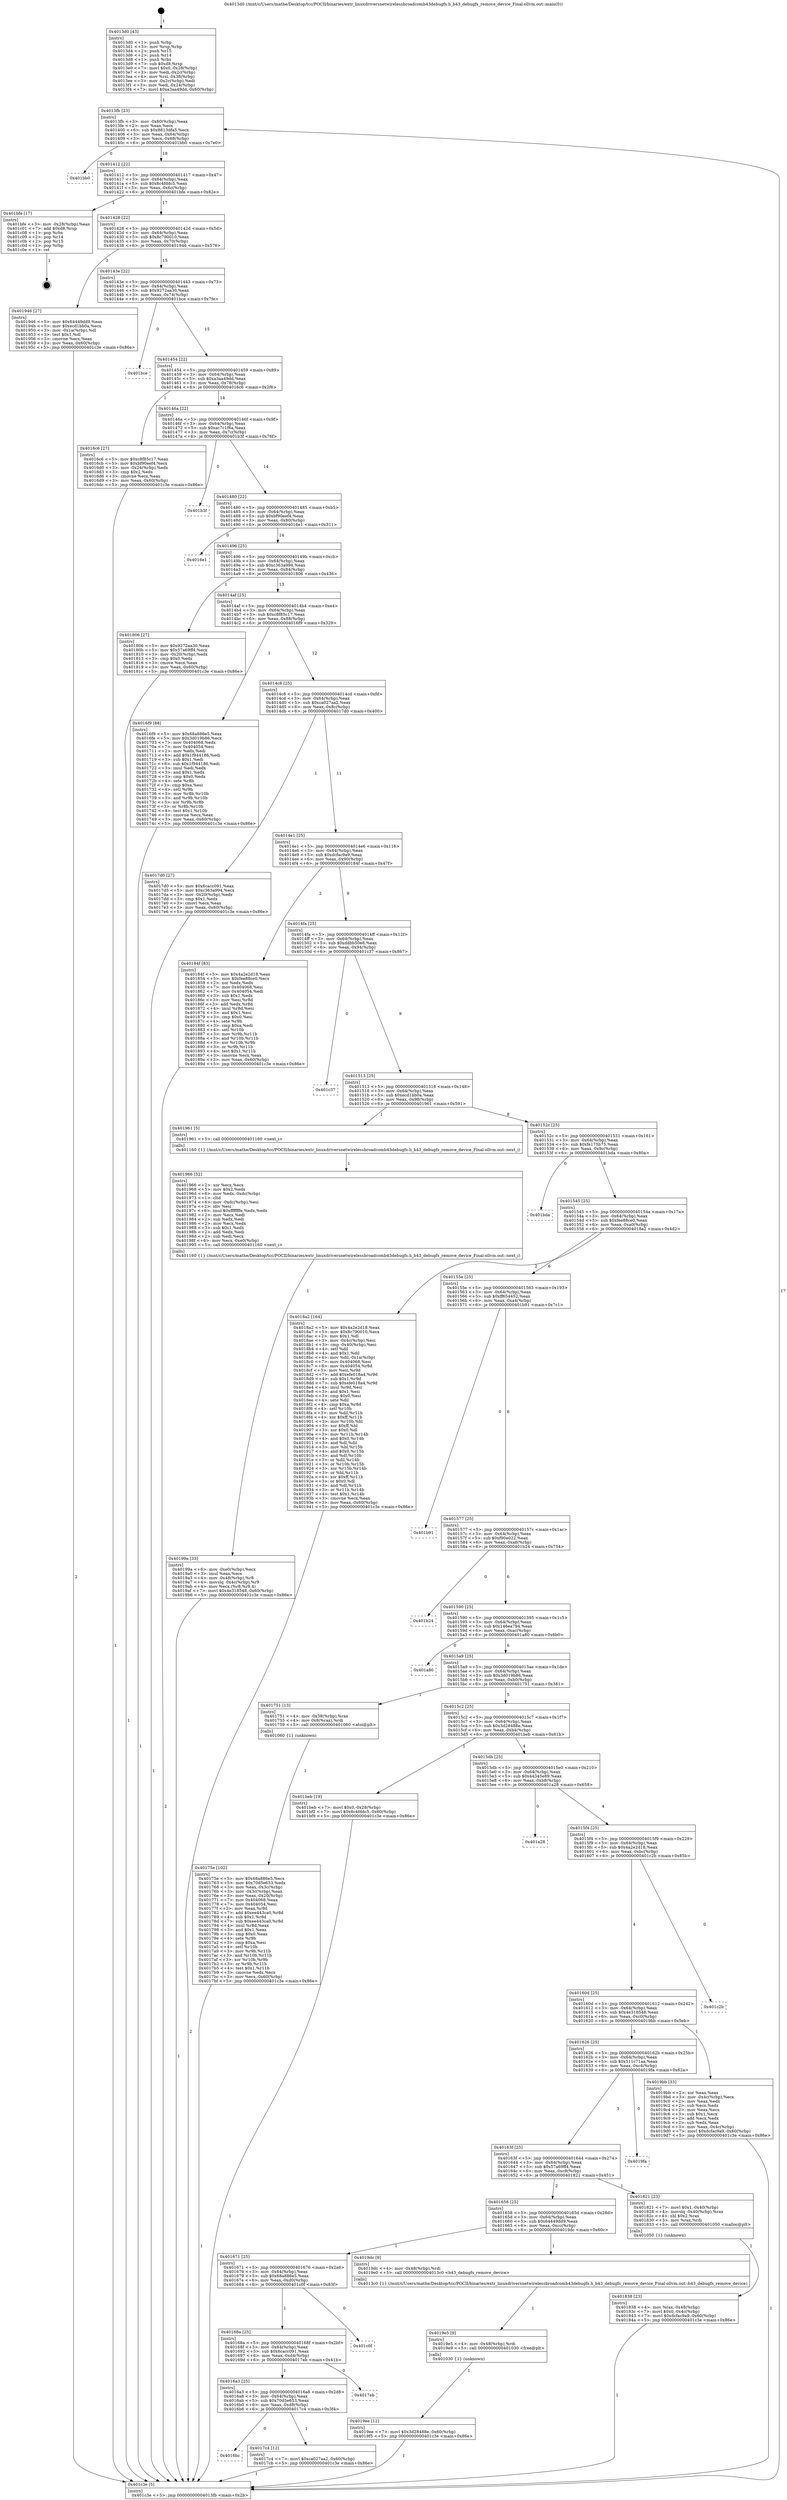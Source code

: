 digraph "0x4013d0" {
  label = "0x4013d0 (/mnt/c/Users/mathe/Desktop/tcc/POCII/binaries/extr_linuxdriversnetwirelessbroadcomb43debugfs.h_b43_debugfs_remove_device_Final-ollvm.out::main(0))"
  labelloc = "t"
  node[shape=record]

  Entry [label="",width=0.3,height=0.3,shape=circle,fillcolor=black,style=filled]
  "0x4013fb" [label="{
     0x4013fb [23]\l
     | [instrs]\l
     &nbsp;&nbsp;0x4013fb \<+3\>: mov -0x60(%rbp),%eax\l
     &nbsp;&nbsp;0x4013fe \<+2\>: mov %eax,%ecx\l
     &nbsp;&nbsp;0x401400 \<+6\>: sub $0x8813dfa5,%ecx\l
     &nbsp;&nbsp;0x401406 \<+3\>: mov %eax,-0x64(%rbp)\l
     &nbsp;&nbsp;0x401409 \<+3\>: mov %ecx,-0x68(%rbp)\l
     &nbsp;&nbsp;0x40140c \<+6\>: je 0000000000401bb0 \<main+0x7e0\>\l
  }"]
  "0x401bb0" [label="{
     0x401bb0\l
  }", style=dashed]
  "0x401412" [label="{
     0x401412 [22]\l
     | [instrs]\l
     &nbsp;&nbsp;0x401412 \<+5\>: jmp 0000000000401417 \<main+0x47\>\l
     &nbsp;&nbsp;0x401417 \<+3\>: mov -0x64(%rbp),%eax\l
     &nbsp;&nbsp;0x40141a \<+5\>: sub $0x8c4fddc5,%eax\l
     &nbsp;&nbsp;0x40141f \<+3\>: mov %eax,-0x6c(%rbp)\l
     &nbsp;&nbsp;0x401422 \<+6\>: je 0000000000401bfe \<main+0x82e\>\l
  }"]
  Exit [label="",width=0.3,height=0.3,shape=circle,fillcolor=black,style=filled,peripheries=2]
  "0x401bfe" [label="{
     0x401bfe [17]\l
     | [instrs]\l
     &nbsp;&nbsp;0x401bfe \<+3\>: mov -0x28(%rbp),%eax\l
     &nbsp;&nbsp;0x401c01 \<+7\>: add $0xd8,%rsp\l
     &nbsp;&nbsp;0x401c08 \<+1\>: pop %rbx\l
     &nbsp;&nbsp;0x401c09 \<+2\>: pop %r14\l
     &nbsp;&nbsp;0x401c0b \<+2\>: pop %r15\l
     &nbsp;&nbsp;0x401c0d \<+1\>: pop %rbp\l
     &nbsp;&nbsp;0x401c0e \<+1\>: ret\l
  }"]
  "0x401428" [label="{
     0x401428 [22]\l
     | [instrs]\l
     &nbsp;&nbsp;0x401428 \<+5\>: jmp 000000000040142d \<main+0x5d\>\l
     &nbsp;&nbsp;0x40142d \<+3\>: mov -0x64(%rbp),%eax\l
     &nbsp;&nbsp;0x401430 \<+5\>: sub $0x8c790010,%eax\l
     &nbsp;&nbsp;0x401435 \<+3\>: mov %eax,-0x70(%rbp)\l
     &nbsp;&nbsp;0x401438 \<+6\>: je 0000000000401946 \<main+0x576\>\l
  }"]
  "0x4019ee" [label="{
     0x4019ee [12]\l
     | [instrs]\l
     &nbsp;&nbsp;0x4019ee \<+7\>: movl $0x3d28488e,-0x60(%rbp)\l
     &nbsp;&nbsp;0x4019f5 \<+5\>: jmp 0000000000401c3e \<main+0x86e\>\l
  }"]
  "0x401946" [label="{
     0x401946 [27]\l
     | [instrs]\l
     &nbsp;&nbsp;0x401946 \<+5\>: mov $0x64449dd9,%eax\l
     &nbsp;&nbsp;0x40194b \<+5\>: mov $0xecd1bb0a,%ecx\l
     &nbsp;&nbsp;0x401950 \<+3\>: mov -0x1a(%rbp),%dl\l
     &nbsp;&nbsp;0x401953 \<+3\>: test $0x1,%dl\l
     &nbsp;&nbsp;0x401956 \<+3\>: cmovne %ecx,%eax\l
     &nbsp;&nbsp;0x401959 \<+3\>: mov %eax,-0x60(%rbp)\l
     &nbsp;&nbsp;0x40195c \<+5\>: jmp 0000000000401c3e \<main+0x86e\>\l
  }"]
  "0x40143e" [label="{
     0x40143e [22]\l
     | [instrs]\l
     &nbsp;&nbsp;0x40143e \<+5\>: jmp 0000000000401443 \<main+0x73\>\l
     &nbsp;&nbsp;0x401443 \<+3\>: mov -0x64(%rbp),%eax\l
     &nbsp;&nbsp;0x401446 \<+5\>: sub $0x9272aa30,%eax\l
     &nbsp;&nbsp;0x40144b \<+3\>: mov %eax,-0x74(%rbp)\l
     &nbsp;&nbsp;0x40144e \<+6\>: je 0000000000401bce \<main+0x7fe\>\l
  }"]
  "0x4019e5" [label="{
     0x4019e5 [9]\l
     | [instrs]\l
     &nbsp;&nbsp;0x4019e5 \<+4\>: mov -0x48(%rbp),%rdi\l
     &nbsp;&nbsp;0x4019e9 \<+5\>: call 0000000000401030 \<free@plt\>\l
     | [calls]\l
     &nbsp;&nbsp;0x401030 \{1\} (unknown)\l
  }"]
  "0x401bce" [label="{
     0x401bce\l
  }", style=dashed]
  "0x401454" [label="{
     0x401454 [22]\l
     | [instrs]\l
     &nbsp;&nbsp;0x401454 \<+5\>: jmp 0000000000401459 \<main+0x89\>\l
     &nbsp;&nbsp;0x401459 \<+3\>: mov -0x64(%rbp),%eax\l
     &nbsp;&nbsp;0x40145c \<+5\>: sub $0xa3aa49dd,%eax\l
     &nbsp;&nbsp;0x401461 \<+3\>: mov %eax,-0x78(%rbp)\l
     &nbsp;&nbsp;0x401464 \<+6\>: je 00000000004016c6 \<main+0x2f6\>\l
  }"]
  "0x40199a" [label="{
     0x40199a [33]\l
     | [instrs]\l
     &nbsp;&nbsp;0x40199a \<+6\>: mov -0xe0(%rbp),%ecx\l
     &nbsp;&nbsp;0x4019a0 \<+3\>: imul %eax,%ecx\l
     &nbsp;&nbsp;0x4019a3 \<+4\>: mov -0x48(%rbp),%r8\l
     &nbsp;&nbsp;0x4019a7 \<+4\>: movslq -0x4c(%rbp),%r9\l
     &nbsp;&nbsp;0x4019ab \<+4\>: mov %ecx,(%r8,%r9,4)\l
     &nbsp;&nbsp;0x4019af \<+7\>: movl $0x4e318548,-0x60(%rbp)\l
     &nbsp;&nbsp;0x4019b6 \<+5\>: jmp 0000000000401c3e \<main+0x86e\>\l
  }"]
  "0x4016c6" [label="{
     0x4016c6 [27]\l
     | [instrs]\l
     &nbsp;&nbsp;0x4016c6 \<+5\>: mov $0xc8f85c17,%eax\l
     &nbsp;&nbsp;0x4016cb \<+5\>: mov $0xbf90eef4,%ecx\l
     &nbsp;&nbsp;0x4016d0 \<+3\>: mov -0x24(%rbp),%edx\l
     &nbsp;&nbsp;0x4016d3 \<+3\>: cmp $0x2,%edx\l
     &nbsp;&nbsp;0x4016d6 \<+3\>: cmovne %ecx,%eax\l
     &nbsp;&nbsp;0x4016d9 \<+3\>: mov %eax,-0x60(%rbp)\l
     &nbsp;&nbsp;0x4016dc \<+5\>: jmp 0000000000401c3e \<main+0x86e\>\l
  }"]
  "0x40146a" [label="{
     0x40146a [22]\l
     | [instrs]\l
     &nbsp;&nbsp;0x40146a \<+5\>: jmp 000000000040146f \<main+0x9f\>\l
     &nbsp;&nbsp;0x40146f \<+3\>: mov -0x64(%rbp),%eax\l
     &nbsp;&nbsp;0x401472 \<+5\>: sub $0xac7c1f6a,%eax\l
     &nbsp;&nbsp;0x401477 \<+3\>: mov %eax,-0x7c(%rbp)\l
     &nbsp;&nbsp;0x40147a \<+6\>: je 0000000000401b3f \<main+0x76f\>\l
  }"]
  "0x401c3e" [label="{
     0x401c3e [5]\l
     | [instrs]\l
     &nbsp;&nbsp;0x401c3e \<+5\>: jmp 00000000004013fb \<main+0x2b\>\l
  }"]
  "0x4013d0" [label="{
     0x4013d0 [43]\l
     | [instrs]\l
     &nbsp;&nbsp;0x4013d0 \<+1\>: push %rbp\l
     &nbsp;&nbsp;0x4013d1 \<+3\>: mov %rsp,%rbp\l
     &nbsp;&nbsp;0x4013d4 \<+2\>: push %r15\l
     &nbsp;&nbsp;0x4013d6 \<+2\>: push %r14\l
     &nbsp;&nbsp;0x4013d8 \<+1\>: push %rbx\l
     &nbsp;&nbsp;0x4013d9 \<+7\>: sub $0xd8,%rsp\l
     &nbsp;&nbsp;0x4013e0 \<+7\>: movl $0x0,-0x28(%rbp)\l
     &nbsp;&nbsp;0x4013e7 \<+3\>: mov %edi,-0x2c(%rbp)\l
     &nbsp;&nbsp;0x4013ea \<+4\>: mov %rsi,-0x38(%rbp)\l
     &nbsp;&nbsp;0x4013ee \<+3\>: mov -0x2c(%rbp),%edi\l
     &nbsp;&nbsp;0x4013f1 \<+3\>: mov %edi,-0x24(%rbp)\l
     &nbsp;&nbsp;0x4013f4 \<+7\>: movl $0xa3aa49dd,-0x60(%rbp)\l
  }"]
  "0x401966" [label="{
     0x401966 [52]\l
     | [instrs]\l
     &nbsp;&nbsp;0x401966 \<+2\>: xor %ecx,%ecx\l
     &nbsp;&nbsp;0x401968 \<+5\>: mov $0x2,%edx\l
     &nbsp;&nbsp;0x40196d \<+6\>: mov %edx,-0xdc(%rbp)\l
     &nbsp;&nbsp;0x401973 \<+1\>: cltd\l
     &nbsp;&nbsp;0x401974 \<+6\>: mov -0xdc(%rbp),%esi\l
     &nbsp;&nbsp;0x40197a \<+2\>: idiv %esi\l
     &nbsp;&nbsp;0x40197c \<+6\>: imul $0xfffffffe,%edx,%edx\l
     &nbsp;&nbsp;0x401982 \<+2\>: mov %ecx,%edi\l
     &nbsp;&nbsp;0x401984 \<+2\>: sub %edx,%edi\l
     &nbsp;&nbsp;0x401986 \<+2\>: mov %ecx,%edx\l
     &nbsp;&nbsp;0x401988 \<+3\>: sub $0x1,%edx\l
     &nbsp;&nbsp;0x40198b \<+2\>: add %edx,%edi\l
     &nbsp;&nbsp;0x40198d \<+2\>: sub %edi,%ecx\l
     &nbsp;&nbsp;0x40198f \<+6\>: mov %ecx,-0xe0(%rbp)\l
     &nbsp;&nbsp;0x401995 \<+5\>: call 0000000000401160 \<next_i\>\l
     | [calls]\l
     &nbsp;&nbsp;0x401160 \{1\} (/mnt/c/Users/mathe/Desktop/tcc/POCII/binaries/extr_linuxdriversnetwirelessbroadcomb43debugfs.h_b43_debugfs_remove_device_Final-ollvm.out::next_i)\l
  }"]
  "0x401b3f" [label="{
     0x401b3f\l
  }", style=dashed]
  "0x401480" [label="{
     0x401480 [22]\l
     | [instrs]\l
     &nbsp;&nbsp;0x401480 \<+5\>: jmp 0000000000401485 \<main+0xb5\>\l
     &nbsp;&nbsp;0x401485 \<+3\>: mov -0x64(%rbp),%eax\l
     &nbsp;&nbsp;0x401488 \<+5\>: sub $0xbf90eef4,%eax\l
     &nbsp;&nbsp;0x40148d \<+3\>: mov %eax,-0x80(%rbp)\l
     &nbsp;&nbsp;0x401490 \<+6\>: je 00000000004016e1 \<main+0x311\>\l
  }"]
  "0x401838" [label="{
     0x401838 [23]\l
     | [instrs]\l
     &nbsp;&nbsp;0x401838 \<+4\>: mov %rax,-0x48(%rbp)\l
     &nbsp;&nbsp;0x40183c \<+7\>: movl $0x0,-0x4c(%rbp)\l
     &nbsp;&nbsp;0x401843 \<+7\>: movl $0xdcfac9a9,-0x60(%rbp)\l
     &nbsp;&nbsp;0x40184a \<+5\>: jmp 0000000000401c3e \<main+0x86e\>\l
  }"]
  "0x4016e1" [label="{
     0x4016e1\l
  }", style=dashed]
  "0x401496" [label="{
     0x401496 [25]\l
     | [instrs]\l
     &nbsp;&nbsp;0x401496 \<+5\>: jmp 000000000040149b \<main+0xcb\>\l
     &nbsp;&nbsp;0x40149b \<+3\>: mov -0x64(%rbp),%eax\l
     &nbsp;&nbsp;0x40149e \<+5\>: sub $0xc363a994,%eax\l
     &nbsp;&nbsp;0x4014a3 \<+6\>: mov %eax,-0x84(%rbp)\l
     &nbsp;&nbsp;0x4014a9 \<+6\>: je 0000000000401806 \<main+0x436\>\l
  }"]
  "0x4016bc" [label="{
     0x4016bc\l
  }", style=dashed]
  "0x401806" [label="{
     0x401806 [27]\l
     | [instrs]\l
     &nbsp;&nbsp;0x401806 \<+5\>: mov $0x9272aa30,%eax\l
     &nbsp;&nbsp;0x40180b \<+5\>: mov $0x57a69ff4,%ecx\l
     &nbsp;&nbsp;0x401810 \<+3\>: mov -0x20(%rbp),%edx\l
     &nbsp;&nbsp;0x401813 \<+3\>: cmp $0x0,%edx\l
     &nbsp;&nbsp;0x401816 \<+3\>: cmove %ecx,%eax\l
     &nbsp;&nbsp;0x401819 \<+3\>: mov %eax,-0x60(%rbp)\l
     &nbsp;&nbsp;0x40181c \<+5\>: jmp 0000000000401c3e \<main+0x86e\>\l
  }"]
  "0x4014af" [label="{
     0x4014af [25]\l
     | [instrs]\l
     &nbsp;&nbsp;0x4014af \<+5\>: jmp 00000000004014b4 \<main+0xe4\>\l
     &nbsp;&nbsp;0x4014b4 \<+3\>: mov -0x64(%rbp),%eax\l
     &nbsp;&nbsp;0x4014b7 \<+5\>: sub $0xc8f85c17,%eax\l
     &nbsp;&nbsp;0x4014bc \<+6\>: mov %eax,-0x88(%rbp)\l
     &nbsp;&nbsp;0x4014c2 \<+6\>: je 00000000004016f9 \<main+0x329\>\l
  }"]
  "0x4017c4" [label="{
     0x4017c4 [12]\l
     | [instrs]\l
     &nbsp;&nbsp;0x4017c4 \<+7\>: movl $0xca027aa2,-0x60(%rbp)\l
     &nbsp;&nbsp;0x4017cb \<+5\>: jmp 0000000000401c3e \<main+0x86e\>\l
  }"]
  "0x4016f9" [label="{
     0x4016f9 [88]\l
     | [instrs]\l
     &nbsp;&nbsp;0x4016f9 \<+5\>: mov $0x68a886e5,%eax\l
     &nbsp;&nbsp;0x4016fe \<+5\>: mov $0x3d019b86,%ecx\l
     &nbsp;&nbsp;0x401703 \<+7\>: mov 0x404068,%edx\l
     &nbsp;&nbsp;0x40170a \<+7\>: mov 0x404054,%esi\l
     &nbsp;&nbsp;0x401711 \<+2\>: mov %edx,%edi\l
     &nbsp;&nbsp;0x401713 \<+6\>: add $0x1f944186,%edi\l
     &nbsp;&nbsp;0x401719 \<+3\>: sub $0x1,%edi\l
     &nbsp;&nbsp;0x40171c \<+6\>: sub $0x1f944186,%edi\l
     &nbsp;&nbsp;0x401722 \<+3\>: imul %edi,%edx\l
     &nbsp;&nbsp;0x401725 \<+3\>: and $0x1,%edx\l
     &nbsp;&nbsp;0x401728 \<+3\>: cmp $0x0,%edx\l
     &nbsp;&nbsp;0x40172b \<+4\>: sete %r8b\l
     &nbsp;&nbsp;0x40172f \<+3\>: cmp $0xa,%esi\l
     &nbsp;&nbsp;0x401732 \<+4\>: setl %r9b\l
     &nbsp;&nbsp;0x401736 \<+3\>: mov %r8b,%r10b\l
     &nbsp;&nbsp;0x401739 \<+3\>: and %r9b,%r10b\l
     &nbsp;&nbsp;0x40173c \<+3\>: xor %r9b,%r8b\l
     &nbsp;&nbsp;0x40173f \<+3\>: or %r8b,%r10b\l
     &nbsp;&nbsp;0x401742 \<+4\>: test $0x1,%r10b\l
     &nbsp;&nbsp;0x401746 \<+3\>: cmovne %ecx,%eax\l
     &nbsp;&nbsp;0x401749 \<+3\>: mov %eax,-0x60(%rbp)\l
     &nbsp;&nbsp;0x40174c \<+5\>: jmp 0000000000401c3e \<main+0x86e\>\l
  }"]
  "0x4014c8" [label="{
     0x4014c8 [25]\l
     | [instrs]\l
     &nbsp;&nbsp;0x4014c8 \<+5\>: jmp 00000000004014cd \<main+0xfd\>\l
     &nbsp;&nbsp;0x4014cd \<+3\>: mov -0x64(%rbp),%eax\l
     &nbsp;&nbsp;0x4014d0 \<+5\>: sub $0xca027aa2,%eax\l
     &nbsp;&nbsp;0x4014d5 \<+6\>: mov %eax,-0x8c(%rbp)\l
     &nbsp;&nbsp;0x4014db \<+6\>: je 00000000004017d0 \<main+0x400\>\l
  }"]
  "0x4016a3" [label="{
     0x4016a3 [25]\l
     | [instrs]\l
     &nbsp;&nbsp;0x4016a3 \<+5\>: jmp 00000000004016a8 \<main+0x2d8\>\l
     &nbsp;&nbsp;0x4016a8 \<+3\>: mov -0x64(%rbp),%eax\l
     &nbsp;&nbsp;0x4016ab \<+5\>: sub $0x70d5e653,%eax\l
     &nbsp;&nbsp;0x4016b0 \<+6\>: mov %eax,-0xd8(%rbp)\l
     &nbsp;&nbsp;0x4016b6 \<+6\>: je 00000000004017c4 \<main+0x3f4\>\l
  }"]
  "0x4017d0" [label="{
     0x4017d0 [27]\l
     | [instrs]\l
     &nbsp;&nbsp;0x4017d0 \<+5\>: mov $0x6cacc091,%eax\l
     &nbsp;&nbsp;0x4017d5 \<+5\>: mov $0xc363a994,%ecx\l
     &nbsp;&nbsp;0x4017da \<+3\>: mov -0x20(%rbp),%edx\l
     &nbsp;&nbsp;0x4017dd \<+3\>: cmp $0x1,%edx\l
     &nbsp;&nbsp;0x4017e0 \<+3\>: cmovl %ecx,%eax\l
     &nbsp;&nbsp;0x4017e3 \<+3\>: mov %eax,-0x60(%rbp)\l
     &nbsp;&nbsp;0x4017e6 \<+5\>: jmp 0000000000401c3e \<main+0x86e\>\l
  }"]
  "0x4014e1" [label="{
     0x4014e1 [25]\l
     | [instrs]\l
     &nbsp;&nbsp;0x4014e1 \<+5\>: jmp 00000000004014e6 \<main+0x116\>\l
     &nbsp;&nbsp;0x4014e6 \<+3\>: mov -0x64(%rbp),%eax\l
     &nbsp;&nbsp;0x4014e9 \<+5\>: sub $0xdcfac9a9,%eax\l
     &nbsp;&nbsp;0x4014ee \<+6\>: mov %eax,-0x90(%rbp)\l
     &nbsp;&nbsp;0x4014f4 \<+6\>: je 000000000040184f \<main+0x47f\>\l
  }"]
  "0x4017eb" [label="{
     0x4017eb\l
  }", style=dashed]
  "0x40184f" [label="{
     0x40184f [83]\l
     | [instrs]\l
     &nbsp;&nbsp;0x40184f \<+5\>: mov $0x4a2e2d18,%eax\l
     &nbsp;&nbsp;0x401854 \<+5\>: mov $0xfee88ce0,%ecx\l
     &nbsp;&nbsp;0x401859 \<+2\>: xor %edx,%edx\l
     &nbsp;&nbsp;0x40185b \<+7\>: mov 0x404068,%esi\l
     &nbsp;&nbsp;0x401862 \<+7\>: mov 0x404054,%edi\l
     &nbsp;&nbsp;0x401869 \<+3\>: sub $0x1,%edx\l
     &nbsp;&nbsp;0x40186c \<+3\>: mov %esi,%r8d\l
     &nbsp;&nbsp;0x40186f \<+3\>: add %edx,%r8d\l
     &nbsp;&nbsp;0x401872 \<+4\>: imul %r8d,%esi\l
     &nbsp;&nbsp;0x401876 \<+3\>: and $0x1,%esi\l
     &nbsp;&nbsp;0x401879 \<+3\>: cmp $0x0,%esi\l
     &nbsp;&nbsp;0x40187c \<+4\>: sete %r9b\l
     &nbsp;&nbsp;0x401880 \<+3\>: cmp $0xa,%edi\l
     &nbsp;&nbsp;0x401883 \<+4\>: setl %r10b\l
     &nbsp;&nbsp;0x401887 \<+3\>: mov %r9b,%r11b\l
     &nbsp;&nbsp;0x40188a \<+3\>: and %r10b,%r11b\l
     &nbsp;&nbsp;0x40188d \<+3\>: xor %r10b,%r9b\l
     &nbsp;&nbsp;0x401890 \<+3\>: or %r9b,%r11b\l
     &nbsp;&nbsp;0x401893 \<+4\>: test $0x1,%r11b\l
     &nbsp;&nbsp;0x401897 \<+3\>: cmovne %ecx,%eax\l
     &nbsp;&nbsp;0x40189a \<+3\>: mov %eax,-0x60(%rbp)\l
     &nbsp;&nbsp;0x40189d \<+5\>: jmp 0000000000401c3e \<main+0x86e\>\l
  }"]
  "0x4014fa" [label="{
     0x4014fa [25]\l
     | [instrs]\l
     &nbsp;&nbsp;0x4014fa \<+5\>: jmp 00000000004014ff \<main+0x12f\>\l
     &nbsp;&nbsp;0x4014ff \<+3\>: mov -0x64(%rbp),%eax\l
     &nbsp;&nbsp;0x401502 \<+5\>: sub $0xddbb50e8,%eax\l
     &nbsp;&nbsp;0x401507 \<+6\>: mov %eax,-0x94(%rbp)\l
     &nbsp;&nbsp;0x40150d \<+6\>: je 0000000000401c37 \<main+0x867\>\l
  }"]
  "0x40168a" [label="{
     0x40168a [25]\l
     | [instrs]\l
     &nbsp;&nbsp;0x40168a \<+5\>: jmp 000000000040168f \<main+0x2bf\>\l
     &nbsp;&nbsp;0x40168f \<+3\>: mov -0x64(%rbp),%eax\l
     &nbsp;&nbsp;0x401692 \<+5\>: sub $0x6cacc091,%eax\l
     &nbsp;&nbsp;0x401697 \<+6\>: mov %eax,-0xd4(%rbp)\l
     &nbsp;&nbsp;0x40169d \<+6\>: je 00000000004017eb \<main+0x41b\>\l
  }"]
  "0x401c37" [label="{
     0x401c37\l
  }", style=dashed]
  "0x401513" [label="{
     0x401513 [25]\l
     | [instrs]\l
     &nbsp;&nbsp;0x401513 \<+5\>: jmp 0000000000401518 \<main+0x148\>\l
     &nbsp;&nbsp;0x401518 \<+3\>: mov -0x64(%rbp),%eax\l
     &nbsp;&nbsp;0x40151b \<+5\>: sub $0xecd1bb0a,%eax\l
     &nbsp;&nbsp;0x401520 \<+6\>: mov %eax,-0x98(%rbp)\l
     &nbsp;&nbsp;0x401526 \<+6\>: je 0000000000401961 \<main+0x591\>\l
  }"]
  "0x401c0f" [label="{
     0x401c0f\l
  }", style=dashed]
  "0x401961" [label="{
     0x401961 [5]\l
     | [instrs]\l
     &nbsp;&nbsp;0x401961 \<+5\>: call 0000000000401160 \<next_i\>\l
     | [calls]\l
     &nbsp;&nbsp;0x401160 \{1\} (/mnt/c/Users/mathe/Desktop/tcc/POCII/binaries/extr_linuxdriversnetwirelessbroadcomb43debugfs.h_b43_debugfs_remove_device_Final-ollvm.out::next_i)\l
  }"]
  "0x40152c" [label="{
     0x40152c [25]\l
     | [instrs]\l
     &nbsp;&nbsp;0x40152c \<+5\>: jmp 0000000000401531 \<main+0x161\>\l
     &nbsp;&nbsp;0x401531 \<+3\>: mov -0x64(%rbp),%eax\l
     &nbsp;&nbsp;0x401534 \<+5\>: sub $0xfe175b75,%eax\l
     &nbsp;&nbsp;0x401539 \<+6\>: mov %eax,-0x9c(%rbp)\l
     &nbsp;&nbsp;0x40153f \<+6\>: je 0000000000401bda \<main+0x80a\>\l
  }"]
  "0x401671" [label="{
     0x401671 [25]\l
     | [instrs]\l
     &nbsp;&nbsp;0x401671 \<+5\>: jmp 0000000000401676 \<main+0x2a6\>\l
     &nbsp;&nbsp;0x401676 \<+3\>: mov -0x64(%rbp),%eax\l
     &nbsp;&nbsp;0x401679 \<+5\>: sub $0x68a886e5,%eax\l
     &nbsp;&nbsp;0x40167e \<+6\>: mov %eax,-0xd0(%rbp)\l
     &nbsp;&nbsp;0x401684 \<+6\>: je 0000000000401c0f \<main+0x83f\>\l
  }"]
  "0x401bda" [label="{
     0x401bda\l
  }", style=dashed]
  "0x401545" [label="{
     0x401545 [25]\l
     | [instrs]\l
     &nbsp;&nbsp;0x401545 \<+5\>: jmp 000000000040154a \<main+0x17a\>\l
     &nbsp;&nbsp;0x40154a \<+3\>: mov -0x64(%rbp),%eax\l
     &nbsp;&nbsp;0x40154d \<+5\>: sub $0xfee88ce0,%eax\l
     &nbsp;&nbsp;0x401552 \<+6\>: mov %eax,-0xa0(%rbp)\l
     &nbsp;&nbsp;0x401558 \<+6\>: je 00000000004018a2 \<main+0x4d2\>\l
  }"]
  "0x4019dc" [label="{
     0x4019dc [9]\l
     | [instrs]\l
     &nbsp;&nbsp;0x4019dc \<+4\>: mov -0x48(%rbp),%rdi\l
     &nbsp;&nbsp;0x4019e0 \<+5\>: call 00000000004013c0 \<b43_debugfs_remove_device\>\l
     | [calls]\l
     &nbsp;&nbsp;0x4013c0 \{1\} (/mnt/c/Users/mathe/Desktop/tcc/POCII/binaries/extr_linuxdriversnetwirelessbroadcomb43debugfs.h_b43_debugfs_remove_device_Final-ollvm.out::b43_debugfs_remove_device)\l
  }"]
  "0x4018a2" [label="{
     0x4018a2 [164]\l
     | [instrs]\l
     &nbsp;&nbsp;0x4018a2 \<+5\>: mov $0x4a2e2d18,%eax\l
     &nbsp;&nbsp;0x4018a7 \<+5\>: mov $0x8c790010,%ecx\l
     &nbsp;&nbsp;0x4018ac \<+2\>: mov $0x1,%dl\l
     &nbsp;&nbsp;0x4018ae \<+3\>: mov -0x4c(%rbp),%esi\l
     &nbsp;&nbsp;0x4018b1 \<+3\>: cmp -0x40(%rbp),%esi\l
     &nbsp;&nbsp;0x4018b4 \<+4\>: setl %dil\l
     &nbsp;&nbsp;0x4018b8 \<+4\>: and $0x1,%dil\l
     &nbsp;&nbsp;0x4018bc \<+4\>: mov %dil,-0x1a(%rbp)\l
     &nbsp;&nbsp;0x4018c0 \<+7\>: mov 0x404068,%esi\l
     &nbsp;&nbsp;0x4018c7 \<+8\>: mov 0x404054,%r8d\l
     &nbsp;&nbsp;0x4018cf \<+3\>: mov %esi,%r9d\l
     &nbsp;&nbsp;0x4018d2 \<+7\>: add $0xefe018a4,%r9d\l
     &nbsp;&nbsp;0x4018d9 \<+4\>: sub $0x1,%r9d\l
     &nbsp;&nbsp;0x4018dd \<+7\>: sub $0xefe018a4,%r9d\l
     &nbsp;&nbsp;0x4018e4 \<+4\>: imul %r9d,%esi\l
     &nbsp;&nbsp;0x4018e8 \<+3\>: and $0x1,%esi\l
     &nbsp;&nbsp;0x4018eb \<+3\>: cmp $0x0,%esi\l
     &nbsp;&nbsp;0x4018ee \<+4\>: sete %dil\l
     &nbsp;&nbsp;0x4018f2 \<+4\>: cmp $0xa,%r8d\l
     &nbsp;&nbsp;0x4018f6 \<+4\>: setl %r10b\l
     &nbsp;&nbsp;0x4018fa \<+3\>: mov %dil,%r11b\l
     &nbsp;&nbsp;0x4018fd \<+4\>: xor $0xff,%r11b\l
     &nbsp;&nbsp;0x401901 \<+3\>: mov %r10b,%bl\l
     &nbsp;&nbsp;0x401904 \<+3\>: xor $0xff,%bl\l
     &nbsp;&nbsp;0x401907 \<+3\>: xor $0x0,%dl\l
     &nbsp;&nbsp;0x40190a \<+3\>: mov %r11b,%r14b\l
     &nbsp;&nbsp;0x40190d \<+4\>: and $0x0,%r14b\l
     &nbsp;&nbsp;0x401911 \<+3\>: and %dl,%dil\l
     &nbsp;&nbsp;0x401914 \<+3\>: mov %bl,%r15b\l
     &nbsp;&nbsp;0x401917 \<+4\>: and $0x0,%r15b\l
     &nbsp;&nbsp;0x40191b \<+3\>: and %dl,%r10b\l
     &nbsp;&nbsp;0x40191e \<+3\>: or %dil,%r14b\l
     &nbsp;&nbsp;0x401921 \<+3\>: or %r10b,%r15b\l
     &nbsp;&nbsp;0x401924 \<+3\>: xor %r15b,%r14b\l
     &nbsp;&nbsp;0x401927 \<+3\>: or %bl,%r11b\l
     &nbsp;&nbsp;0x40192a \<+4\>: xor $0xff,%r11b\l
     &nbsp;&nbsp;0x40192e \<+3\>: or $0x0,%dl\l
     &nbsp;&nbsp;0x401931 \<+3\>: and %dl,%r11b\l
     &nbsp;&nbsp;0x401934 \<+3\>: or %r11b,%r14b\l
     &nbsp;&nbsp;0x401937 \<+4\>: test $0x1,%r14b\l
     &nbsp;&nbsp;0x40193b \<+3\>: cmovne %ecx,%eax\l
     &nbsp;&nbsp;0x40193e \<+3\>: mov %eax,-0x60(%rbp)\l
     &nbsp;&nbsp;0x401941 \<+5\>: jmp 0000000000401c3e \<main+0x86e\>\l
  }"]
  "0x40155e" [label="{
     0x40155e [25]\l
     | [instrs]\l
     &nbsp;&nbsp;0x40155e \<+5\>: jmp 0000000000401563 \<main+0x193\>\l
     &nbsp;&nbsp;0x401563 \<+3\>: mov -0x64(%rbp),%eax\l
     &nbsp;&nbsp;0x401566 \<+5\>: sub $0xff654452,%eax\l
     &nbsp;&nbsp;0x40156b \<+6\>: mov %eax,-0xa4(%rbp)\l
     &nbsp;&nbsp;0x401571 \<+6\>: je 0000000000401b91 \<main+0x7c1\>\l
  }"]
  "0x401658" [label="{
     0x401658 [25]\l
     | [instrs]\l
     &nbsp;&nbsp;0x401658 \<+5\>: jmp 000000000040165d \<main+0x28d\>\l
     &nbsp;&nbsp;0x40165d \<+3\>: mov -0x64(%rbp),%eax\l
     &nbsp;&nbsp;0x401660 \<+5\>: sub $0x64449dd9,%eax\l
     &nbsp;&nbsp;0x401665 \<+6\>: mov %eax,-0xcc(%rbp)\l
     &nbsp;&nbsp;0x40166b \<+6\>: je 00000000004019dc \<main+0x60c\>\l
  }"]
  "0x401b91" [label="{
     0x401b91\l
  }", style=dashed]
  "0x401577" [label="{
     0x401577 [25]\l
     | [instrs]\l
     &nbsp;&nbsp;0x401577 \<+5\>: jmp 000000000040157c \<main+0x1ac\>\l
     &nbsp;&nbsp;0x40157c \<+3\>: mov -0x64(%rbp),%eax\l
     &nbsp;&nbsp;0x40157f \<+5\>: sub $0xf90e022,%eax\l
     &nbsp;&nbsp;0x401584 \<+6\>: mov %eax,-0xa8(%rbp)\l
     &nbsp;&nbsp;0x40158a \<+6\>: je 0000000000401b24 \<main+0x754\>\l
  }"]
  "0x401821" [label="{
     0x401821 [23]\l
     | [instrs]\l
     &nbsp;&nbsp;0x401821 \<+7\>: movl $0x1,-0x40(%rbp)\l
     &nbsp;&nbsp;0x401828 \<+4\>: movslq -0x40(%rbp),%rax\l
     &nbsp;&nbsp;0x40182c \<+4\>: shl $0x2,%rax\l
     &nbsp;&nbsp;0x401830 \<+3\>: mov %rax,%rdi\l
     &nbsp;&nbsp;0x401833 \<+5\>: call 0000000000401050 \<malloc@plt\>\l
     | [calls]\l
     &nbsp;&nbsp;0x401050 \{1\} (unknown)\l
  }"]
  "0x401b24" [label="{
     0x401b24\l
  }", style=dashed]
  "0x401590" [label="{
     0x401590 [25]\l
     | [instrs]\l
     &nbsp;&nbsp;0x401590 \<+5\>: jmp 0000000000401595 \<main+0x1c5\>\l
     &nbsp;&nbsp;0x401595 \<+3\>: mov -0x64(%rbp),%eax\l
     &nbsp;&nbsp;0x401598 \<+5\>: sub $0x146ea794,%eax\l
     &nbsp;&nbsp;0x40159d \<+6\>: mov %eax,-0xac(%rbp)\l
     &nbsp;&nbsp;0x4015a3 \<+6\>: je 0000000000401a80 \<main+0x6b0\>\l
  }"]
  "0x40163f" [label="{
     0x40163f [25]\l
     | [instrs]\l
     &nbsp;&nbsp;0x40163f \<+5\>: jmp 0000000000401644 \<main+0x274\>\l
     &nbsp;&nbsp;0x401644 \<+3\>: mov -0x64(%rbp),%eax\l
     &nbsp;&nbsp;0x401647 \<+5\>: sub $0x57a69ff4,%eax\l
     &nbsp;&nbsp;0x40164c \<+6\>: mov %eax,-0xc8(%rbp)\l
     &nbsp;&nbsp;0x401652 \<+6\>: je 0000000000401821 \<main+0x451\>\l
  }"]
  "0x401a80" [label="{
     0x401a80\l
  }", style=dashed]
  "0x4015a9" [label="{
     0x4015a9 [25]\l
     | [instrs]\l
     &nbsp;&nbsp;0x4015a9 \<+5\>: jmp 00000000004015ae \<main+0x1de\>\l
     &nbsp;&nbsp;0x4015ae \<+3\>: mov -0x64(%rbp),%eax\l
     &nbsp;&nbsp;0x4015b1 \<+5\>: sub $0x3d019b86,%eax\l
     &nbsp;&nbsp;0x4015b6 \<+6\>: mov %eax,-0xb0(%rbp)\l
     &nbsp;&nbsp;0x4015bc \<+6\>: je 0000000000401751 \<main+0x381\>\l
  }"]
  "0x4019fa" [label="{
     0x4019fa\l
  }", style=dashed]
  "0x401751" [label="{
     0x401751 [13]\l
     | [instrs]\l
     &nbsp;&nbsp;0x401751 \<+4\>: mov -0x38(%rbp),%rax\l
     &nbsp;&nbsp;0x401755 \<+4\>: mov 0x8(%rax),%rdi\l
     &nbsp;&nbsp;0x401759 \<+5\>: call 0000000000401060 \<atoi@plt\>\l
     | [calls]\l
     &nbsp;&nbsp;0x401060 \{1\} (unknown)\l
  }"]
  "0x4015c2" [label="{
     0x4015c2 [25]\l
     | [instrs]\l
     &nbsp;&nbsp;0x4015c2 \<+5\>: jmp 00000000004015c7 \<main+0x1f7\>\l
     &nbsp;&nbsp;0x4015c7 \<+3\>: mov -0x64(%rbp),%eax\l
     &nbsp;&nbsp;0x4015ca \<+5\>: sub $0x3d28488e,%eax\l
     &nbsp;&nbsp;0x4015cf \<+6\>: mov %eax,-0xb4(%rbp)\l
     &nbsp;&nbsp;0x4015d5 \<+6\>: je 0000000000401beb \<main+0x81b\>\l
  }"]
  "0x40175e" [label="{
     0x40175e [102]\l
     | [instrs]\l
     &nbsp;&nbsp;0x40175e \<+5\>: mov $0x68a886e5,%ecx\l
     &nbsp;&nbsp;0x401763 \<+5\>: mov $0x70d5e653,%edx\l
     &nbsp;&nbsp;0x401768 \<+3\>: mov %eax,-0x3c(%rbp)\l
     &nbsp;&nbsp;0x40176b \<+3\>: mov -0x3c(%rbp),%eax\l
     &nbsp;&nbsp;0x40176e \<+3\>: mov %eax,-0x20(%rbp)\l
     &nbsp;&nbsp;0x401771 \<+7\>: mov 0x404068,%eax\l
     &nbsp;&nbsp;0x401778 \<+7\>: mov 0x404054,%esi\l
     &nbsp;&nbsp;0x40177f \<+3\>: mov %eax,%r8d\l
     &nbsp;&nbsp;0x401782 \<+7\>: add $0xee443ca0,%r8d\l
     &nbsp;&nbsp;0x401789 \<+4\>: sub $0x1,%r8d\l
     &nbsp;&nbsp;0x40178d \<+7\>: sub $0xee443ca0,%r8d\l
     &nbsp;&nbsp;0x401794 \<+4\>: imul %r8d,%eax\l
     &nbsp;&nbsp;0x401798 \<+3\>: and $0x1,%eax\l
     &nbsp;&nbsp;0x40179b \<+3\>: cmp $0x0,%eax\l
     &nbsp;&nbsp;0x40179e \<+4\>: sete %r9b\l
     &nbsp;&nbsp;0x4017a2 \<+3\>: cmp $0xa,%esi\l
     &nbsp;&nbsp;0x4017a5 \<+4\>: setl %r10b\l
     &nbsp;&nbsp;0x4017a9 \<+3\>: mov %r9b,%r11b\l
     &nbsp;&nbsp;0x4017ac \<+3\>: and %r10b,%r11b\l
     &nbsp;&nbsp;0x4017af \<+3\>: xor %r10b,%r9b\l
     &nbsp;&nbsp;0x4017b2 \<+3\>: or %r9b,%r11b\l
     &nbsp;&nbsp;0x4017b5 \<+4\>: test $0x1,%r11b\l
     &nbsp;&nbsp;0x4017b9 \<+3\>: cmovne %edx,%ecx\l
     &nbsp;&nbsp;0x4017bc \<+3\>: mov %ecx,-0x60(%rbp)\l
     &nbsp;&nbsp;0x4017bf \<+5\>: jmp 0000000000401c3e \<main+0x86e\>\l
  }"]
  "0x401626" [label="{
     0x401626 [25]\l
     | [instrs]\l
     &nbsp;&nbsp;0x401626 \<+5\>: jmp 000000000040162b \<main+0x25b\>\l
     &nbsp;&nbsp;0x40162b \<+3\>: mov -0x64(%rbp),%eax\l
     &nbsp;&nbsp;0x40162e \<+5\>: sub $0x511c71aa,%eax\l
     &nbsp;&nbsp;0x401633 \<+6\>: mov %eax,-0xc4(%rbp)\l
     &nbsp;&nbsp;0x401639 \<+6\>: je 00000000004019fa \<main+0x62a\>\l
  }"]
  "0x401beb" [label="{
     0x401beb [19]\l
     | [instrs]\l
     &nbsp;&nbsp;0x401beb \<+7\>: movl $0x0,-0x28(%rbp)\l
     &nbsp;&nbsp;0x401bf2 \<+7\>: movl $0x8c4fddc5,-0x60(%rbp)\l
     &nbsp;&nbsp;0x401bf9 \<+5\>: jmp 0000000000401c3e \<main+0x86e\>\l
  }"]
  "0x4015db" [label="{
     0x4015db [25]\l
     | [instrs]\l
     &nbsp;&nbsp;0x4015db \<+5\>: jmp 00000000004015e0 \<main+0x210\>\l
     &nbsp;&nbsp;0x4015e0 \<+3\>: mov -0x64(%rbp),%eax\l
     &nbsp;&nbsp;0x4015e3 \<+5\>: sub $0x44345e89,%eax\l
     &nbsp;&nbsp;0x4015e8 \<+6\>: mov %eax,-0xb8(%rbp)\l
     &nbsp;&nbsp;0x4015ee \<+6\>: je 0000000000401a28 \<main+0x658\>\l
  }"]
  "0x4019bb" [label="{
     0x4019bb [33]\l
     | [instrs]\l
     &nbsp;&nbsp;0x4019bb \<+2\>: xor %eax,%eax\l
     &nbsp;&nbsp;0x4019bd \<+3\>: mov -0x4c(%rbp),%ecx\l
     &nbsp;&nbsp;0x4019c0 \<+2\>: mov %eax,%edx\l
     &nbsp;&nbsp;0x4019c2 \<+2\>: sub %ecx,%edx\l
     &nbsp;&nbsp;0x4019c4 \<+2\>: mov %eax,%ecx\l
     &nbsp;&nbsp;0x4019c6 \<+3\>: sub $0x1,%ecx\l
     &nbsp;&nbsp;0x4019c9 \<+2\>: add %ecx,%edx\l
     &nbsp;&nbsp;0x4019cb \<+2\>: sub %edx,%eax\l
     &nbsp;&nbsp;0x4019cd \<+3\>: mov %eax,-0x4c(%rbp)\l
     &nbsp;&nbsp;0x4019d0 \<+7\>: movl $0xdcfac9a9,-0x60(%rbp)\l
     &nbsp;&nbsp;0x4019d7 \<+5\>: jmp 0000000000401c3e \<main+0x86e\>\l
  }"]
  "0x401a28" [label="{
     0x401a28\l
  }", style=dashed]
  "0x4015f4" [label="{
     0x4015f4 [25]\l
     | [instrs]\l
     &nbsp;&nbsp;0x4015f4 \<+5\>: jmp 00000000004015f9 \<main+0x229\>\l
     &nbsp;&nbsp;0x4015f9 \<+3\>: mov -0x64(%rbp),%eax\l
     &nbsp;&nbsp;0x4015fc \<+5\>: sub $0x4a2e2d18,%eax\l
     &nbsp;&nbsp;0x401601 \<+6\>: mov %eax,-0xbc(%rbp)\l
     &nbsp;&nbsp;0x401607 \<+6\>: je 0000000000401c2b \<main+0x85b\>\l
  }"]
  "0x40160d" [label="{
     0x40160d [25]\l
     | [instrs]\l
     &nbsp;&nbsp;0x40160d \<+5\>: jmp 0000000000401612 \<main+0x242\>\l
     &nbsp;&nbsp;0x401612 \<+3\>: mov -0x64(%rbp),%eax\l
     &nbsp;&nbsp;0x401615 \<+5\>: sub $0x4e318548,%eax\l
     &nbsp;&nbsp;0x40161a \<+6\>: mov %eax,-0xc0(%rbp)\l
     &nbsp;&nbsp;0x401620 \<+6\>: je 00000000004019bb \<main+0x5eb\>\l
  }"]
  "0x401c2b" [label="{
     0x401c2b\l
  }", style=dashed]
  Entry -> "0x4013d0" [label=" 1"]
  "0x4013fb" -> "0x401bb0" [label=" 0"]
  "0x4013fb" -> "0x401412" [label=" 18"]
  "0x401bfe" -> Exit [label=" 1"]
  "0x401412" -> "0x401bfe" [label=" 1"]
  "0x401412" -> "0x401428" [label=" 17"]
  "0x401beb" -> "0x401c3e" [label=" 1"]
  "0x401428" -> "0x401946" [label=" 2"]
  "0x401428" -> "0x40143e" [label=" 15"]
  "0x4019ee" -> "0x401c3e" [label=" 1"]
  "0x40143e" -> "0x401bce" [label=" 0"]
  "0x40143e" -> "0x401454" [label=" 15"]
  "0x4019e5" -> "0x4019ee" [label=" 1"]
  "0x401454" -> "0x4016c6" [label=" 1"]
  "0x401454" -> "0x40146a" [label=" 14"]
  "0x4016c6" -> "0x401c3e" [label=" 1"]
  "0x4013d0" -> "0x4013fb" [label=" 1"]
  "0x401c3e" -> "0x4013fb" [label=" 17"]
  "0x4019dc" -> "0x4019e5" [label=" 1"]
  "0x40146a" -> "0x401b3f" [label=" 0"]
  "0x40146a" -> "0x401480" [label=" 14"]
  "0x4019bb" -> "0x401c3e" [label=" 1"]
  "0x401480" -> "0x4016e1" [label=" 0"]
  "0x401480" -> "0x401496" [label=" 14"]
  "0x40199a" -> "0x401c3e" [label=" 1"]
  "0x401496" -> "0x401806" [label=" 1"]
  "0x401496" -> "0x4014af" [label=" 13"]
  "0x401966" -> "0x40199a" [label=" 1"]
  "0x4014af" -> "0x4016f9" [label=" 1"]
  "0x4014af" -> "0x4014c8" [label=" 12"]
  "0x4016f9" -> "0x401c3e" [label=" 1"]
  "0x401961" -> "0x401966" [label=" 1"]
  "0x4014c8" -> "0x4017d0" [label=" 1"]
  "0x4014c8" -> "0x4014e1" [label=" 11"]
  "0x4018a2" -> "0x401c3e" [label=" 2"]
  "0x4014e1" -> "0x40184f" [label=" 2"]
  "0x4014e1" -> "0x4014fa" [label=" 9"]
  "0x40184f" -> "0x401c3e" [label=" 2"]
  "0x4014fa" -> "0x401c37" [label=" 0"]
  "0x4014fa" -> "0x401513" [label=" 9"]
  "0x401821" -> "0x401838" [label=" 1"]
  "0x401513" -> "0x401961" [label=" 1"]
  "0x401513" -> "0x40152c" [label=" 8"]
  "0x401806" -> "0x401c3e" [label=" 1"]
  "0x40152c" -> "0x401bda" [label=" 0"]
  "0x40152c" -> "0x401545" [label=" 8"]
  "0x4017c4" -> "0x401c3e" [label=" 1"]
  "0x401545" -> "0x4018a2" [label=" 2"]
  "0x401545" -> "0x40155e" [label=" 6"]
  "0x4016a3" -> "0x4016bc" [label=" 0"]
  "0x40155e" -> "0x401b91" [label=" 0"]
  "0x40155e" -> "0x401577" [label=" 6"]
  "0x401946" -> "0x401c3e" [label=" 2"]
  "0x401577" -> "0x401b24" [label=" 0"]
  "0x401577" -> "0x401590" [label=" 6"]
  "0x40168a" -> "0x4016a3" [label=" 1"]
  "0x401590" -> "0x401a80" [label=" 0"]
  "0x401590" -> "0x4015a9" [label=" 6"]
  "0x401838" -> "0x401c3e" [label=" 1"]
  "0x4015a9" -> "0x401751" [label=" 1"]
  "0x4015a9" -> "0x4015c2" [label=" 5"]
  "0x401751" -> "0x40175e" [label=" 1"]
  "0x40175e" -> "0x401c3e" [label=" 1"]
  "0x401671" -> "0x40168a" [label=" 1"]
  "0x4015c2" -> "0x401beb" [label=" 1"]
  "0x4015c2" -> "0x4015db" [label=" 4"]
  "0x4017d0" -> "0x401c3e" [label=" 1"]
  "0x4015db" -> "0x401a28" [label=" 0"]
  "0x4015db" -> "0x4015f4" [label=" 4"]
  "0x401658" -> "0x401671" [label=" 1"]
  "0x4015f4" -> "0x401c2b" [label=" 0"]
  "0x4015f4" -> "0x40160d" [label=" 4"]
  "0x401658" -> "0x4019dc" [label=" 1"]
  "0x40160d" -> "0x4019bb" [label=" 1"]
  "0x40160d" -> "0x401626" [label=" 3"]
  "0x401671" -> "0x401c0f" [label=" 0"]
  "0x401626" -> "0x4019fa" [label=" 0"]
  "0x401626" -> "0x40163f" [label=" 3"]
  "0x40168a" -> "0x4017eb" [label=" 0"]
  "0x40163f" -> "0x401821" [label=" 1"]
  "0x40163f" -> "0x401658" [label=" 2"]
  "0x4016a3" -> "0x4017c4" [label=" 1"]
}
